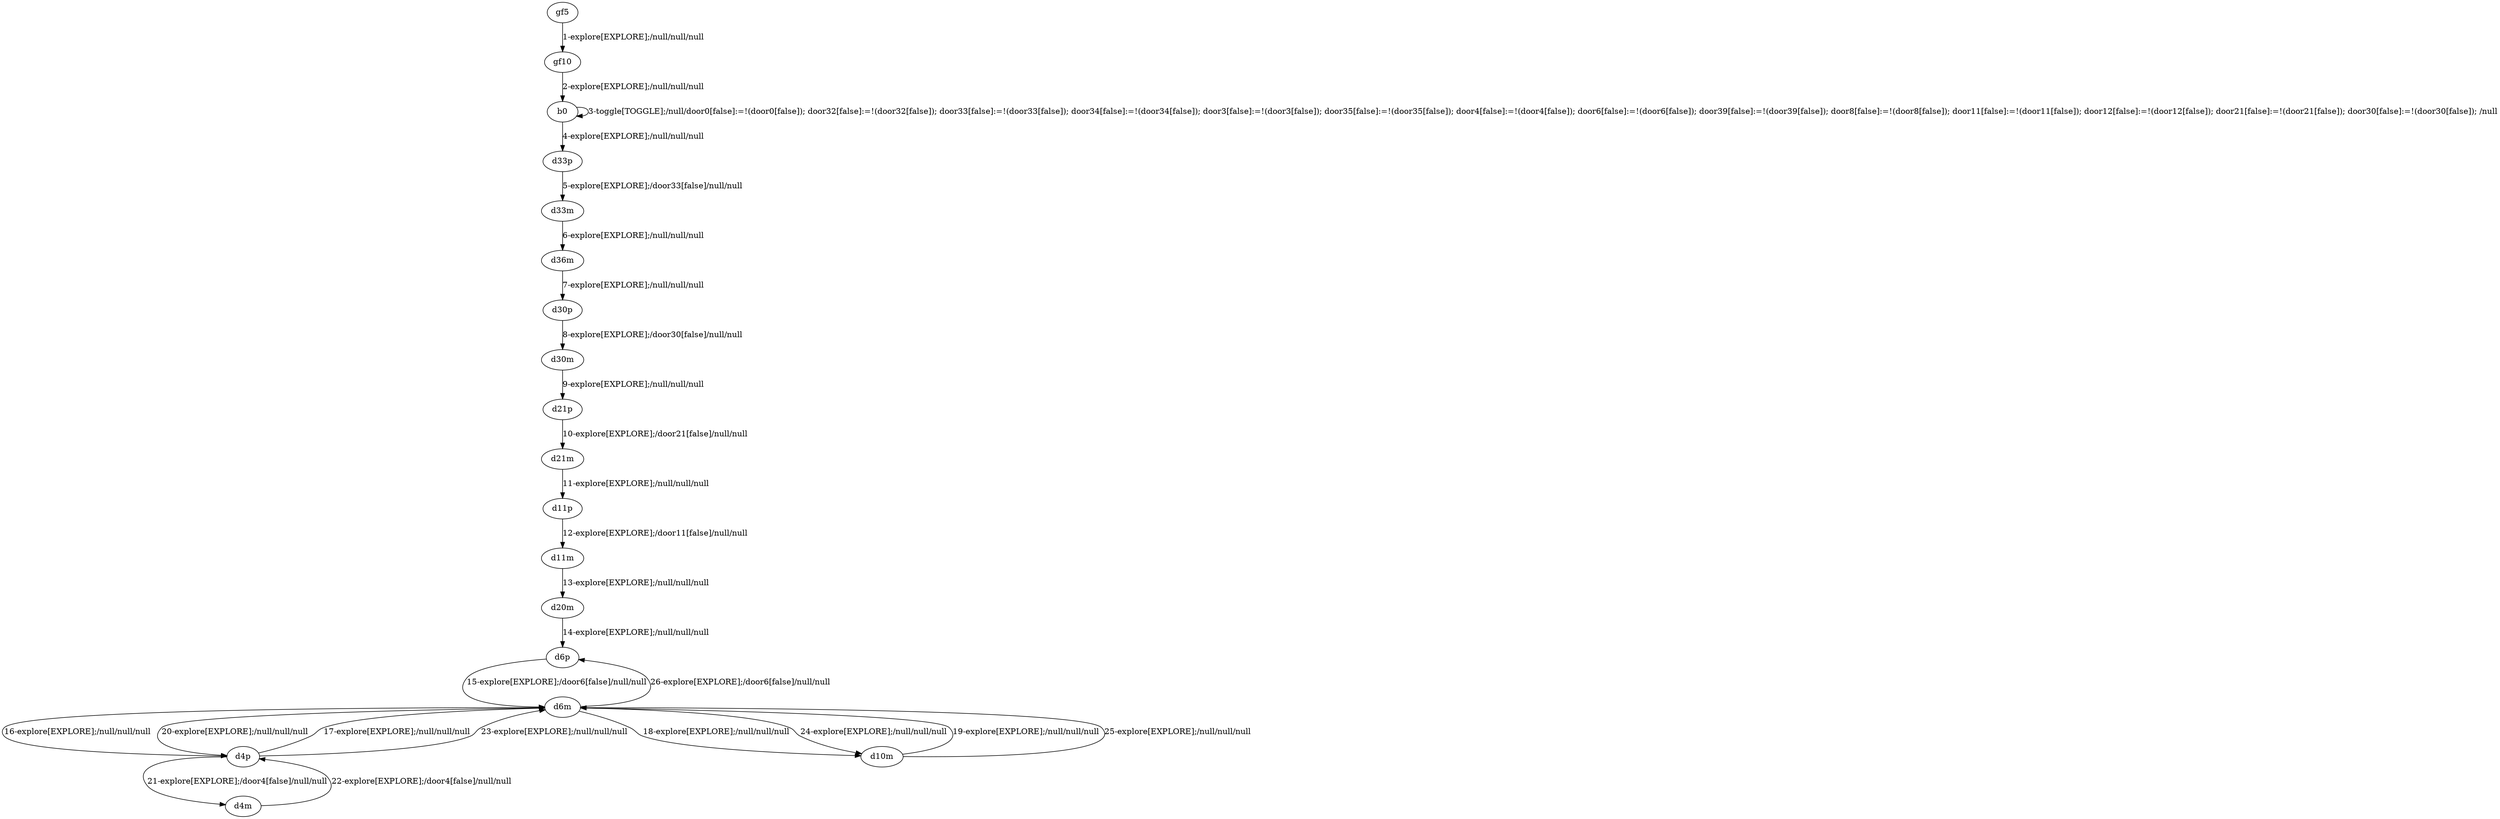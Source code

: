 # Total number of goals covered by this test: 1
# d6m --> d6p

digraph g {
"gf5" -> "gf10" [label = "1-explore[EXPLORE];/null/null/null"];
"gf10" -> "b0" [label = "2-explore[EXPLORE];/null/null/null"];
"b0" -> "b0" [label = "3-toggle[TOGGLE];/null/door0[false]:=!(door0[false]); door32[false]:=!(door32[false]); door33[false]:=!(door33[false]); door34[false]:=!(door34[false]); door3[false]:=!(door3[false]); door35[false]:=!(door35[false]); door4[false]:=!(door4[false]); door6[false]:=!(door6[false]); door39[false]:=!(door39[false]); door8[false]:=!(door8[false]); door11[false]:=!(door11[false]); door12[false]:=!(door12[false]); door21[false]:=!(door21[false]); door30[false]:=!(door30[false]); /null"];
"b0" -> "d33p" [label = "4-explore[EXPLORE];/null/null/null"];
"d33p" -> "d33m" [label = "5-explore[EXPLORE];/door33[false]/null/null"];
"d33m" -> "d36m" [label = "6-explore[EXPLORE];/null/null/null"];
"d36m" -> "d30p" [label = "7-explore[EXPLORE];/null/null/null"];
"d30p" -> "d30m" [label = "8-explore[EXPLORE];/door30[false]/null/null"];
"d30m" -> "d21p" [label = "9-explore[EXPLORE];/null/null/null"];
"d21p" -> "d21m" [label = "10-explore[EXPLORE];/door21[false]/null/null"];
"d21m" -> "d11p" [label = "11-explore[EXPLORE];/null/null/null"];
"d11p" -> "d11m" [label = "12-explore[EXPLORE];/door11[false]/null/null"];
"d11m" -> "d20m" [label = "13-explore[EXPLORE];/null/null/null"];
"d20m" -> "d6p" [label = "14-explore[EXPLORE];/null/null/null"];
"d6p" -> "d6m" [label = "15-explore[EXPLORE];/door6[false]/null/null"];
"d6m" -> "d4p" [label = "16-explore[EXPLORE];/null/null/null"];
"d4p" -> "d6m" [label = "17-explore[EXPLORE];/null/null/null"];
"d6m" -> "d10m" [label = "18-explore[EXPLORE];/null/null/null"];
"d10m" -> "d6m" [label = "19-explore[EXPLORE];/null/null/null"];
"d6m" -> "d4p" [label = "20-explore[EXPLORE];/null/null/null"];
"d4p" -> "d4m" [label = "21-explore[EXPLORE];/door4[false]/null/null"];
"d4m" -> "d4p" [label = "22-explore[EXPLORE];/door4[false]/null/null"];
"d4p" -> "d6m" [label = "23-explore[EXPLORE];/null/null/null"];
"d6m" -> "d10m" [label = "24-explore[EXPLORE];/null/null/null"];
"d10m" -> "d6m" [label = "25-explore[EXPLORE];/null/null/null"];
"d6m" -> "d6p" [label = "26-explore[EXPLORE];/door6[false]/null/null"];
}